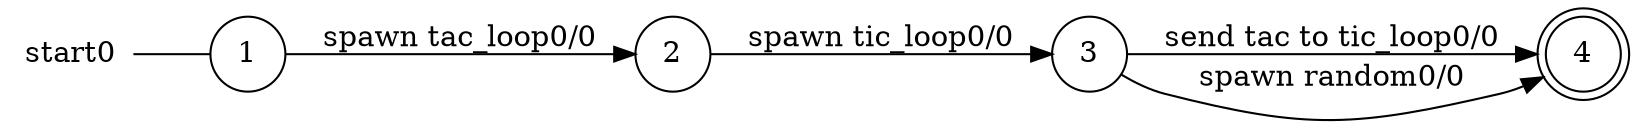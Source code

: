 digraph start0 {
	rankdir="LR";
	n_0 [label="start0", shape="plaintext"];
	n_1 [id="5", shape=circle, label="2"];
	n_2 [id="1", shape=circle, label="1"];
	n_0 -> n_2 [arrowhead=none];
	n_3 [id="2", shape=circle, label="3"];
	n_4 [id="3", shape=doublecircle, label="4"];

	n_3 -> n_4 [id="[$e|1]", label="send tac to tic_loop0/0"];
	n_3 -> n_4 [id="[$e|4]", label="spawn random0/0"];
	n_2 -> n_1 [id="[$e|2]", label="spawn tac_loop0/0"];
	n_1 -> n_3 [id="[$e|0]", label="spawn tic_loop0/0"];
}
